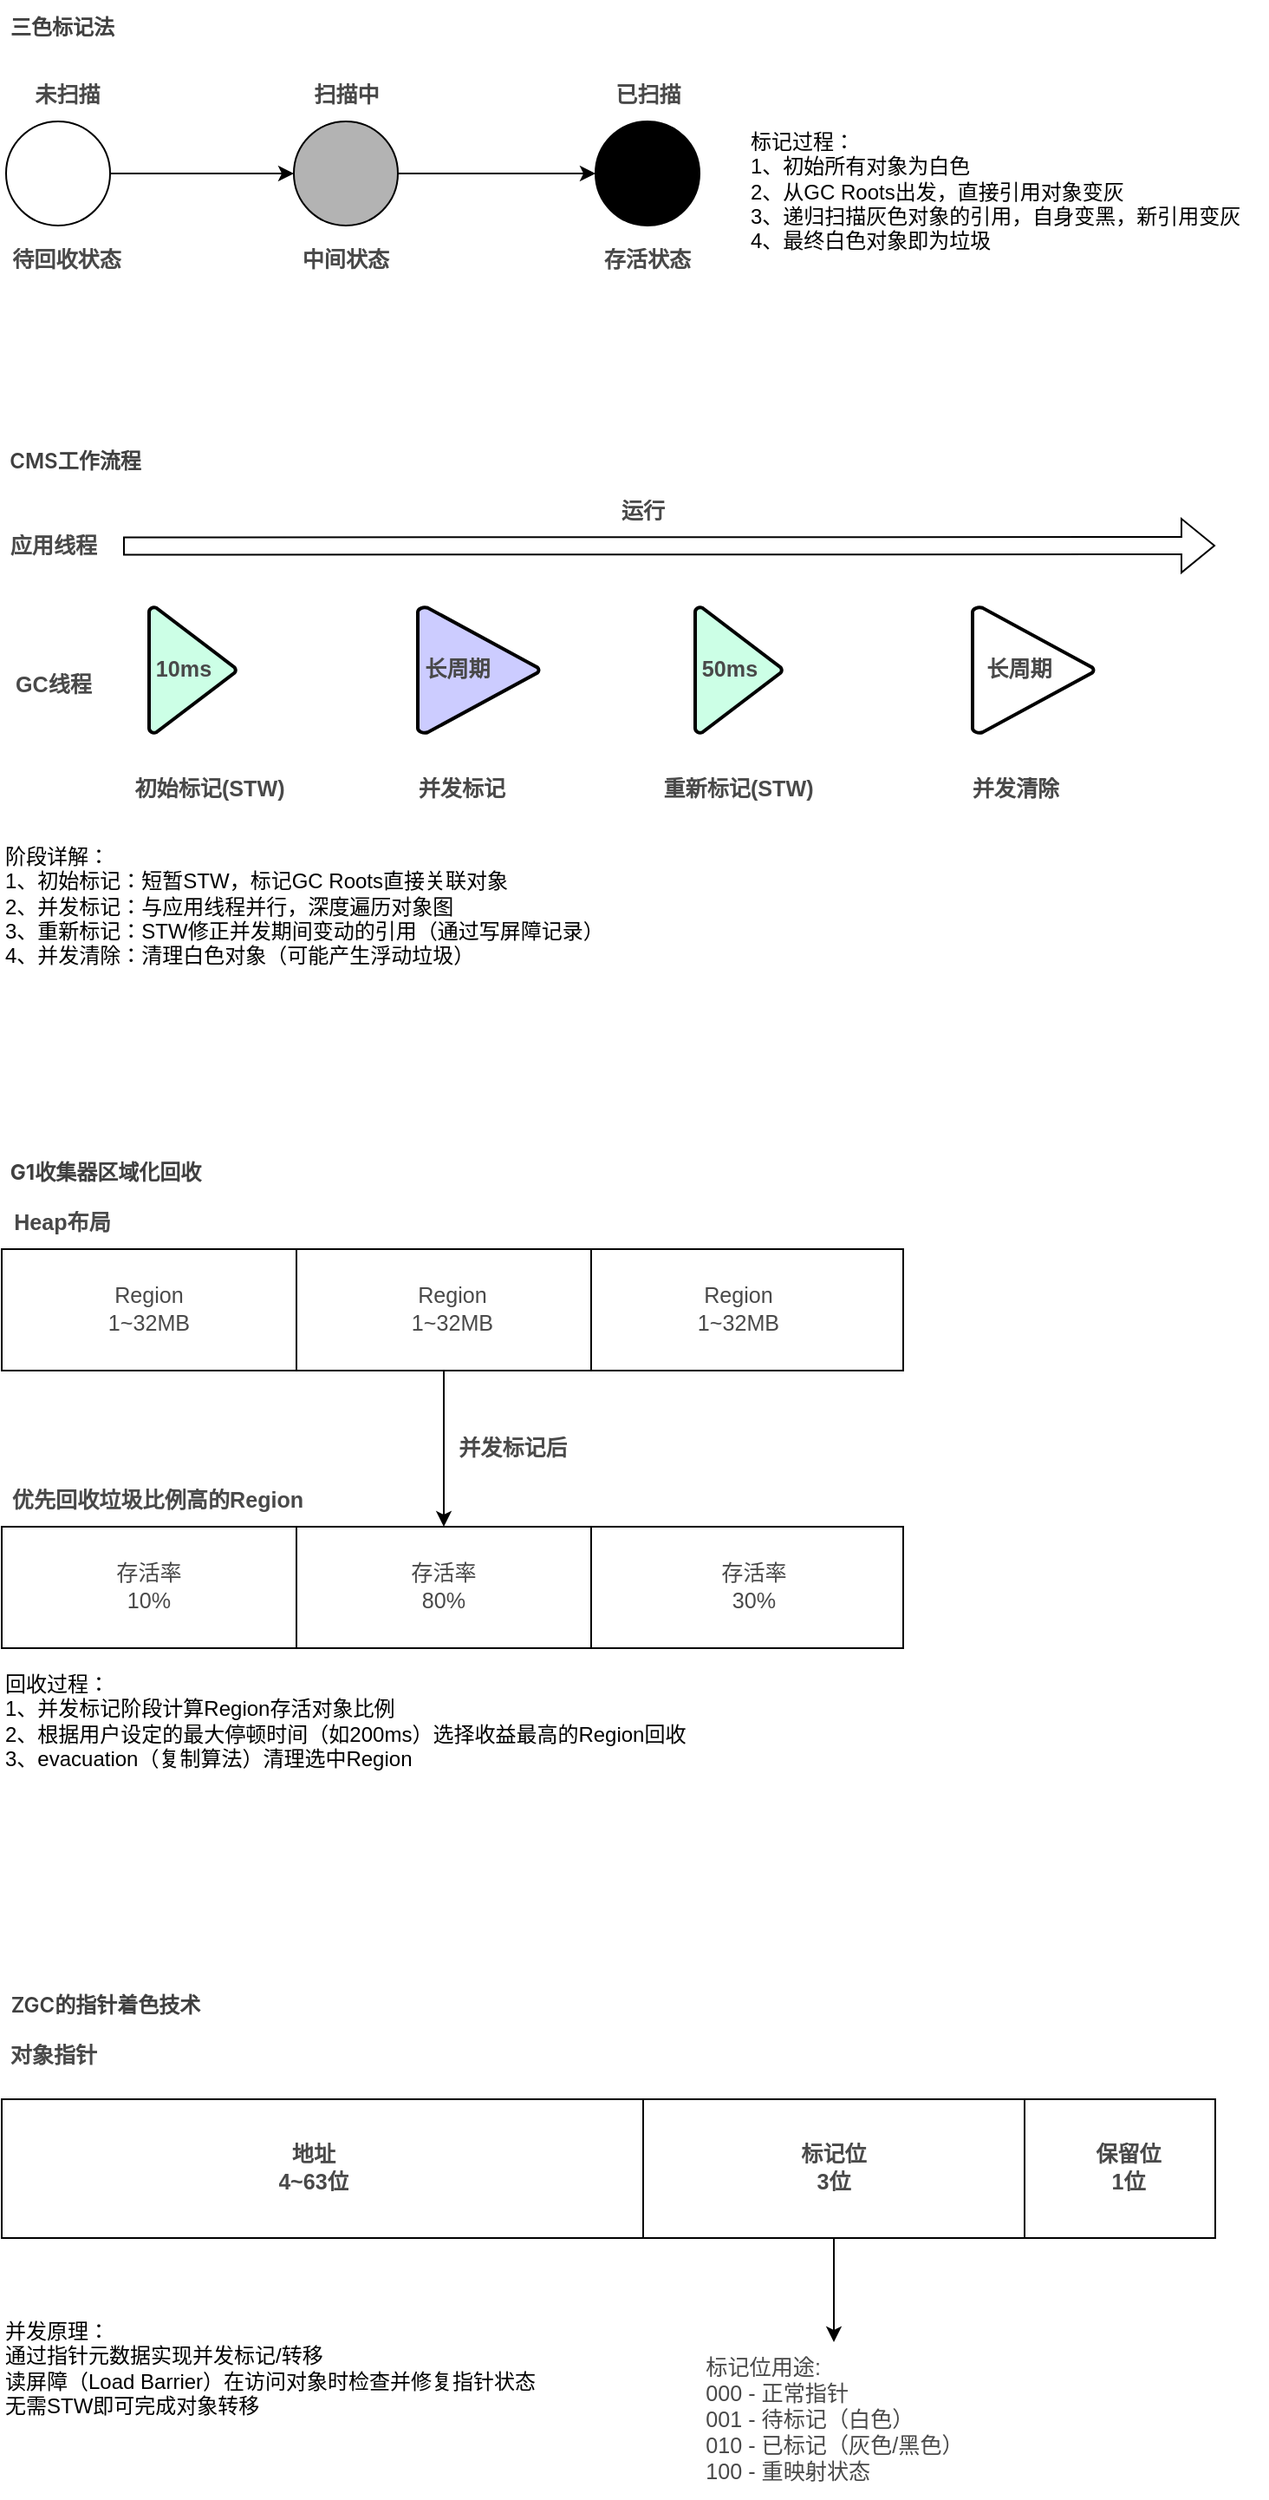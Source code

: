 <mxfile version="27.2.0">
  <diagram name="第 1 页" id="wETZUreIFbDFI0Zndfog">
    <mxGraphModel dx="1025" dy="447" grid="1" gridSize="10" guides="1" tooltips="1" connect="1" arrows="1" fold="1" page="1" pageScale="1" pageWidth="827" pageHeight="1169" math="0" shadow="0">
      <root>
        <mxCell id="0" />
        <mxCell id="1" parent="0" />
        <mxCell id="cER_kDqalxqQV9gd2EiY-1" value="&lt;h3 style=&quot;font-weight: var(--ds-font-weight-strong); font-size: calc(var(--ds-md-zoom)*16px); line-height: 1.5; margin: calc(var(--ds-md-zoom)*16px)0 calc(var(--ds-md-zoom)*12px)0; color: rgb(64, 64, 64); font-family: quote-cjk-patch, Inter, system-ui, -apple-system, BlinkMacSystemFont, &amp;quot;Segoe UI&amp;quot;, Roboto, &amp;quot;Noto Sans&amp;quot;, Ubuntu, Cantarell, &amp;quot;Helvetica Neue&amp;quot;, Oxygen, &amp;quot;Open Sans&amp;quot;, sans-serif; text-align: start; background-color: rgb(255, 255, 255);&quot;&gt;&lt;span style=&quot;font-weight: 600;&quot;&gt;三色标记法&lt;/span&gt;&lt;/h3&gt;" style="text;strokeColor=none;align=center;fillColor=none;html=1;verticalAlign=middle;whiteSpace=wrap;rounded=0;" parent="1" vertex="1">
          <mxGeometry x="60" y="50" width="70" height="30" as="geometry" />
        </mxCell>
        <mxCell id="cER_kDqalxqQV9gd2EiY-2" value="" style="group" parent="1" vertex="1" connectable="0">
          <mxGeometry x="60" y="90" width="410" height="125" as="geometry" />
        </mxCell>
        <mxCell id="cER_kDqalxqQV9gd2EiY-3" style="edgeStyle=orthogonalEdgeStyle;rounded=0;orthogonalLoop=1;jettySize=auto;html=1;exitX=1;exitY=0.5;exitDx=0;exitDy=0;entryX=0;entryY=0.5;entryDx=0;entryDy=0;" parent="cER_kDqalxqQV9gd2EiY-2" source="cER_kDqalxqQV9gd2EiY-4" target="cER_kDqalxqQV9gd2EiY-12" edge="1">
          <mxGeometry relative="1" as="geometry" />
        </mxCell>
        <mxCell id="cER_kDqalxqQV9gd2EiY-4" value="" style="ellipse;whiteSpace=wrap;html=1;aspect=fixed;" parent="cER_kDqalxqQV9gd2EiY-2" vertex="1">
          <mxGeometry x="2.5" y="30" width="60" height="60" as="geometry" />
        </mxCell>
        <mxCell id="cER_kDqalxqQV9gd2EiY-5" value="&lt;pre style=&quot;font-family: var(--ds-font-family-code); overflow: auto; padding: calc(var(--ds-md-zoom)*8px)calc(var(--ds-md-zoom)*12px); text-wrap: wrap; word-break: break-all; color: rgb(73, 73, 73); font-size: 12.573px; text-align: start; margin-top: 0px !important; margin-bottom: 0px !important;&quot;&gt;&lt;b&gt;未扫描&lt;/b&gt;&lt;/pre&gt;" style="text;strokeColor=none;align=center;fillColor=none;html=1;verticalAlign=middle;whiteSpace=wrap;rounded=0;" parent="cER_kDqalxqQV9gd2EiY-2" vertex="1">
          <mxGeometry x="7.5" width="60" height="30" as="geometry" />
        </mxCell>
        <mxCell id="cER_kDqalxqQV9gd2EiY-6" value="&lt;pre style=&quot;font-family: var(--ds-font-family-code); overflow: auto; padding: calc(var(--ds-md-zoom)*8px)calc(var(--ds-md-zoom)*12px); text-wrap: wrap; word-break: break-all; color: rgb(73, 73, 73); font-size: 12.573px; text-align: start; margin-top: 0px !important; margin-bottom: 0px !important;&quot;&gt;&lt;pre style=&quot;font-family: var(--ds-font-family-code); overflow: auto; padding: calc(var(--ds-md-zoom)*8px)calc(var(--ds-md-zoom)*12px); text-wrap: wrap; word-break: break-all; margin-top: 0px !important; margin-bottom: 0px !important;&quot;&gt;&lt;b&gt;扫描中&lt;/b&gt;&lt;/pre&gt;&lt;/pre&gt;" style="text;strokeColor=none;align=center;fillColor=none;html=1;verticalAlign=middle;whiteSpace=wrap;rounded=0;" parent="cER_kDqalxqQV9gd2EiY-2" vertex="1">
          <mxGeometry x="168.5" width="60" height="30" as="geometry" />
        </mxCell>
        <mxCell id="cER_kDqalxqQV9gd2EiY-7" value="&lt;pre style=&quot;font-family: var(--ds-font-family-code); overflow: auto; padding: calc(var(--ds-md-zoom)*8px)calc(var(--ds-md-zoom)*12px); text-wrap: wrap; word-break: break-all; color: rgb(73, 73, 73); font-size: 12.573px; text-align: start; margin-top: 0px !important; margin-bottom: 0px !important;&quot;&gt;&lt;pre style=&quot;font-family: var(--ds-font-family-code); overflow: auto; padding: calc(var(--ds-md-zoom)*8px)calc(var(--ds-md-zoom)*12px); text-wrap: wrap; word-break: break-all; margin-top: 0px !important; margin-bottom: 0px !important;&quot;&gt;&lt;b&gt;已扫描&lt;/b&gt;&lt;/pre&gt;&lt;/pre&gt;" style="text;strokeColor=none;align=center;fillColor=none;html=1;verticalAlign=middle;whiteSpace=wrap;rounded=0;" parent="cER_kDqalxqQV9gd2EiY-2" vertex="1">
          <mxGeometry x="342.5" width="60" height="30" as="geometry" />
        </mxCell>
        <mxCell id="cER_kDqalxqQV9gd2EiY-8" value="&lt;pre style=&quot;font-family: var(--ds-font-family-code); overflow: auto; padding: calc(var(--ds-md-zoom)*8px)calc(var(--ds-md-zoom)*12px); text-wrap: wrap; word-break: break-all; color: rgb(73, 73, 73); font-size: 12.573px; text-align: start; margin-top: 0px !important; margin-bottom: 0px !important;&quot;&gt;&lt;b&gt;待回收状态&lt;/b&gt;&lt;/pre&gt;" style="text;strokeColor=none;align=center;fillColor=none;html=1;verticalAlign=middle;whiteSpace=wrap;rounded=0;" parent="cER_kDqalxqQV9gd2EiY-2" vertex="1">
          <mxGeometry y="95" width="75" height="30" as="geometry" />
        </mxCell>
        <mxCell id="cER_kDqalxqQV9gd2EiY-9" value="&lt;pre style=&quot;font-family: var(--ds-font-family-code); overflow: auto; padding: calc(var(--ds-md-zoom)*8px)calc(var(--ds-md-zoom)*12px); text-wrap: wrap; word-break: break-all; color: rgb(73, 73, 73); font-size: 12.573px; text-align: start; margin-top: 0px !important; margin-bottom: 0px !important;&quot;&gt;&lt;pre style=&quot;font-family: var(--ds-font-family-code); overflow: auto; padding: calc(var(--ds-md-zoom)*8px)calc(var(--ds-md-zoom)*12px); text-wrap: wrap; word-break: break-all; margin-top: 0px !important; margin-bottom: 0px !important;&quot;&gt;&lt;b&gt;中间状态&lt;/b&gt;&lt;/pre&gt;&lt;/pre&gt;" style="text;strokeColor=none;align=center;fillColor=none;html=1;verticalAlign=middle;whiteSpace=wrap;rounded=0;" parent="cER_kDqalxqQV9gd2EiY-2" vertex="1">
          <mxGeometry x="161" y="95" width="75" height="30" as="geometry" />
        </mxCell>
        <mxCell id="cER_kDqalxqQV9gd2EiY-10" value="&lt;pre style=&quot;font-family: var(--ds-font-family-code); overflow: auto; padding: calc(var(--ds-md-zoom)*8px)calc(var(--ds-md-zoom)*12px); text-wrap: wrap; word-break: break-all; color: rgb(73, 73, 73); font-size: 12.573px; text-align: start; margin-top: 0px !important; margin-bottom: 0px !important;&quot;&gt;&lt;pre style=&quot;font-family: var(--ds-font-family-code); overflow: auto; padding: calc(var(--ds-md-zoom)*8px)calc(var(--ds-md-zoom)*12px); text-wrap: wrap; word-break: break-all; margin-top: 0px !important; margin-bottom: 0px !important;&quot;&gt;&lt;b&gt;存活状态&lt;/b&gt;&lt;/pre&gt;&lt;/pre&gt;" style="text;strokeColor=none;align=center;fillColor=none;html=1;verticalAlign=middle;whiteSpace=wrap;rounded=0;" parent="cER_kDqalxqQV9gd2EiY-2" vertex="1">
          <mxGeometry x="335" y="95" width="75" height="30" as="geometry" />
        </mxCell>
        <mxCell id="cER_kDqalxqQV9gd2EiY-11" style="edgeStyle=orthogonalEdgeStyle;rounded=0;orthogonalLoop=1;jettySize=auto;html=1;exitX=1;exitY=0.5;exitDx=0;exitDy=0;entryX=0;entryY=0.5;entryDx=0;entryDy=0;" parent="cER_kDqalxqQV9gd2EiY-2" source="cER_kDqalxqQV9gd2EiY-12" target="cER_kDqalxqQV9gd2EiY-13" edge="1">
          <mxGeometry relative="1" as="geometry" />
        </mxCell>
        <mxCell id="cER_kDqalxqQV9gd2EiY-12" value="" style="ellipse;whiteSpace=wrap;html=1;aspect=fixed;fillColor=#B3B3B3;" parent="cER_kDqalxqQV9gd2EiY-2" vertex="1">
          <mxGeometry x="168.5" y="30" width="60" height="60" as="geometry" />
        </mxCell>
        <mxCell id="cER_kDqalxqQV9gd2EiY-13" value="" style="ellipse;whiteSpace=wrap;html=1;aspect=fixed;fillColor=#000000;" parent="cER_kDqalxqQV9gd2EiY-2" vertex="1">
          <mxGeometry x="342.5" y="30" width="60" height="60" as="geometry" />
        </mxCell>
        <mxCell id="cER_kDqalxqQV9gd2EiY-14" value="&lt;h3 style=&quot;font-weight: var(--ds-font-weight-strong); font-size: calc(var(--ds-md-zoom)*16px); line-height: 1.5; margin: calc(var(--ds-md-zoom)*16px)0 calc(var(--ds-md-zoom)*12px)0; color: rgb(64, 64, 64); font-family: quote-cjk-patch, Inter, system-ui, -apple-system, BlinkMacSystemFont, &amp;quot;Segoe UI&amp;quot;, Roboto, &amp;quot;Noto Sans&amp;quot;, Ubuntu, Cantarell, &amp;quot;Helvetica Neue&amp;quot;, Oxygen, &amp;quot;Open Sans&amp;quot;, sans-serif; text-align: start; background-color: rgb(255, 255, 255);&quot;&gt;&lt;span style=&quot;font-weight: 600;&quot;&gt;CMS工作流程&lt;/span&gt;&lt;/h3&gt;" style="text;strokeColor=none;align=center;fillColor=none;html=1;verticalAlign=middle;whiteSpace=wrap;rounded=0;" parent="1" vertex="1">
          <mxGeometry x="60" y="300" width="85" height="30" as="geometry" />
        </mxCell>
        <mxCell id="cER_kDqalxqQV9gd2EiY-15" value="&lt;div&gt;&lt;br&gt;&lt;/div&gt;&lt;div&gt;阶段详解：&lt;/div&gt;&lt;div&gt;1、初始标记：短暂STW，标记GC Roots直接关联对象&lt;/div&gt;&lt;div&gt;2、并发标记：与应用线程并行，深度遍历对象图&lt;/div&gt;&lt;div&gt;3、重新标记：STW修正并发期间变动的引用（通过写屏障记录）&lt;/div&gt;&lt;div&gt;4、并发清除：清理白色对象（可能产生浮动垃圾）&lt;/div&gt;" style="text;strokeColor=none;align=left;fillColor=none;html=1;verticalAlign=middle;whiteSpace=wrap;rounded=0;" parent="1" vertex="1">
          <mxGeometry x="60" y="530" width="360" height="70" as="geometry" />
        </mxCell>
        <mxCell id="cER_kDqalxqQV9gd2EiY-16" value="&lt;div&gt;&lt;br&gt;&lt;/div&gt;&lt;div&gt;标记过程：&lt;/div&gt;&lt;div&gt;1、初始所有对象为白色&lt;/div&gt;&lt;div&gt;2、从GC Roots出发，直接引用对象变灰&lt;/div&gt;&lt;div&gt;3、递归扫描灰色对象的引用，自身变黑，新引用变灰&lt;/div&gt;&lt;div&gt;4、最终白色对象即为垃圾&lt;/div&gt;" style="text;strokeColor=none;align=left;fillColor=none;html=1;verticalAlign=middle;whiteSpace=wrap;rounded=0;" parent="1" vertex="1">
          <mxGeometry x="490" y="112.5" width="300" height="80" as="geometry" />
        </mxCell>
        <mxCell id="cER_kDqalxqQV9gd2EiY-17" value="" style="group" parent="1" vertex="1" connectable="0">
          <mxGeometry x="60" y="710" width="520" height="290" as="geometry" />
        </mxCell>
        <mxCell id="cER_kDqalxqQV9gd2EiY-18" value="&lt;h3 style=&quot;font-size: calc(var(--ds-md-zoom)*16px); line-height: 1.5; margin: calc(var(--ds-md-zoom)*16px)0 calc(var(--ds-md-zoom)*12px)0; color: rgb(64, 64, 64); font-family: quote-cjk-patch, Inter, system-ui, -apple-system, BlinkMacSystemFont, &amp;quot;Segoe UI&amp;quot;, Roboto, &amp;quot;Noto Sans&amp;quot;, Ubuntu, Cantarell, &amp;quot;Helvetica Neue&amp;quot;, Oxygen, &amp;quot;Open Sans&amp;quot;, sans-serif; text-align: start; background-color: rgb(255, 255, 255);&quot;&gt;G1收集器区域化回收&lt;/h3&gt;" style="text;strokeColor=none;align=center;fillColor=none;html=1;verticalAlign=middle;whiteSpace=wrap;rounded=0;" parent="cER_kDqalxqQV9gd2EiY-17" vertex="1">
          <mxGeometry width="120" height="30" as="geometry" />
        </mxCell>
        <mxCell id="cER_kDqalxqQV9gd2EiY-19" value="&lt;pre style=&quot;font-family: var(--ds-font-family-code); overflow: auto; padding: calc(var(--ds-md-zoom)*8px)calc(var(--ds-md-zoom)*12px); text-wrap: wrap; word-break: break-all; color: rgb(73, 73, 73); font-size: 12.573px; text-align: start; margin-top: 0px !important; margin-bottom: 0px !important;&quot;&gt;&lt;b&gt;Heap布局&lt;/b&gt;&lt;/pre&gt;" style="text;strokeColor=none;align=center;fillColor=none;html=1;verticalAlign=middle;whiteSpace=wrap;rounded=0;" parent="cER_kDqalxqQV9gd2EiY-17" vertex="1">
          <mxGeometry y="30" width="70" height="30" as="geometry" />
        </mxCell>
        <mxCell id="cER_kDqalxqQV9gd2EiY-20" value="" style="group" parent="cER_kDqalxqQV9gd2EiY-17" vertex="1" connectable="0">
          <mxGeometry y="60" width="520" height="70" as="geometry" />
        </mxCell>
        <mxCell id="cER_kDqalxqQV9gd2EiY-21" value="" style="rounded=0;whiteSpace=wrap;html=1;" parent="cER_kDqalxqQV9gd2EiY-20" vertex="1">
          <mxGeometry width="520" height="70" as="geometry" />
        </mxCell>
        <mxCell id="cER_kDqalxqQV9gd2EiY-22" value="" style="rounded=0;whiteSpace=wrap;html=1;" parent="cER_kDqalxqQV9gd2EiY-20" vertex="1">
          <mxGeometry width="170" height="70" as="geometry" />
        </mxCell>
        <mxCell id="cER_kDqalxqQV9gd2EiY-23" value="" style="rounded=0;whiteSpace=wrap;html=1;" parent="cER_kDqalxqQV9gd2EiY-20" vertex="1">
          <mxGeometry x="170" width="170" height="70" as="geometry" />
        </mxCell>
        <mxCell id="cER_kDqalxqQV9gd2EiY-24" value="&lt;pre style=&quot;font-family: var(--ds-font-family-code); overflow: auto; padding: calc(var(--ds-md-zoom)*8px)calc(var(--ds-md-zoom)*12px); text-wrap: wrap; word-break: break-all; color: rgb(73, 73, 73); font-size: 12.573px; margin-top: 0px !important; margin-bottom: 0px !important;&quot;&gt;Region&lt;/pre&gt;&lt;pre style=&quot;font-family: var(--ds-font-family-code); overflow: auto; padding: calc(var(--ds-md-zoom)*8px)calc(var(--ds-md-zoom)*12px); text-wrap: wrap; word-break: break-all; color: rgb(73, 73, 73); font-size: 12.573px; margin-top: 0px !important; margin-bottom: 0px !important;&quot;&gt;&lt;pre style=&quot;font-family: var(--ds-font-family-code); overflow: auto; padding: calc(var(--ds-md-zoom)*8px)calc(var(--ds-md-zoom)*12px); text-wrap: wrap; word-break: break-all; margin-top: 0px !important; margin-bottom: 0px !important;&quot;&gt;1~32MB&lt;/pre&gt;&lt;/pre&gt;" style="text;strokeColor=none;align=center;fillColor=none;html=1;verticalAlign=middle;whiteSpace=wrap;rounded=0;" parent="cER_kDqalxqQV9gd2EiY-20" vertex="1">
          <mxGeometry x="45" y="20" width="80" height="30" as="geometry" />
        </mxCell>
        <mxCell id="cER_kDqalxqQV9gd2EiY-25" value="&lt;pre style=&quot;font-family: var(--ds-font-family-code); overflow: auto; padding: calc(var(--ds-md-zoom)*8px)calc(var(--ds-md-zoom)*12px); text-wrap: wrap; word-break: break-all; color: rgb(73, 73, 73); font-size: 12.573px; margin-top: 0px !important; margin-bottom: 0px !important;&quot;&gt;Region&lt;/pre&gt;&lt;pre style=&quot;font-family: var(--ds-font-family-code); overflow: auto; padding: calc(var(--ds-md-zoom)*8px)calc(var(--ds-md-zoom)*12px); text-wrap: wrap; word-break: break-all; color: rgb(73, 73, 73); font-size: 12.573px; margin-top: 0px !important; margin-bottom: 0px !important;&quot;&gt;&lt;pre style=&quot;font-family: var(--ds-font-family-code); overflow: auto; padding: calc(var(--ds-md-zoom)*8px)calc(var(--ds-md-zoom)*12px); text-wrap: wrap; word-break: break-all; margin-top: 0px !important; margin-bottom: 0px !important;&quot;&gt;1~32MB&lt;/pre&gt;&lt;/pre&gt;" style="text;strokeColor=none;align=center;fillColor=none;html=1;verticalAlign=middle;whiteSpace=wrap;rounded=0;" parent="cER_kDqalxqQV9gd2EiY-20" vertex="1">
          <mxGeometry x="220" y="20" width="80" height="30" as="geometry" />
        </mxCell>
        <mxCell id="cER_kDqalxqQV9gd2EiY-26" value="&lt;pre style=&quot;font-family: var(--ds-font-family-code); overflow: auto; padding: calc(var(--ds-md-zoom)*8px)calc(var(--ds-md-zoom)*12px); text-wrap: wrap; word-break: break-all; color: rgb(73, 73, 73); font-size: 12.573px; margin-top: 0px !important; margin-bottom: 0px !important;&quot;&gt;Region&lt;/pre&gt;&lt;pre style=&quot;font-family: var(--ds-font-family-code); overflow: auto; padding: calc(var(--ds-md-zoom)*8px)calc(var(--ds-md-zoom)*12px); text-wrap: wrap; word-break: break-all; color: rgb(73, 73, 73); font-size: 12.573px; margin-top: 0px !important; margin-bottom: 0px !important;&quot;&gt;&lt;pre style=&quot;font-family: var(--ds-font-family-code); overflow: auto; padding: calc(var(--ds-md-zoom)*8px)calc(var(--ds-md-zoom)*12px); text-wrap: wrap; word-break: break-all; margin-top: 0px !important; margin-bottom: 0px !important;&quot;&gt;1~32MB&lt;/pre&gt;&lt;/pre&gt;" style="text;strokeColor=none;align=center;fillColor=none;html=1;verticalAlign=middle;whiteSpace=wrap;rounded=0;" parent="cER_kDqalxqQV9gd2EiY-20" vertex="1">
          <mxGeometry x="385" y="20" width="80" height="30" as="geometry" />
        </mxCell>
        <mxCell id="cER_kDqalxqQV9gd2EiY-27" style="edgeStyle=orthogonalEdgeStyle;rounded=0;orthogonalLoop=1;jettySize=auto;html=1;exitX=0.5;exitY=1;exitDx=0;exitDy=0;entryX=0.5;entryY=0;entryDx=0;entryDy=0;" parent="cER_kDqalxqQV9gd2EiY-17" source="cER_kDqalxqQV9gd2EiY-23" target="cER_kDqalxqQV9gd2EiY-31" edge="1">
          <mxGeometry relative="1" as="geometry" />
        </mxCell>
        <mxCell id="cER_kDqalxqQV9gd2EiY-28" value="&lt;pre style=&quot;font-family: var(--ds-font-family-code); overflow: auto; padding: calc(var(--ds-md-zoom)*8px)calc(var(--ds-md-zoom)*12px); text-wrap: wrap; word-break: break-all; color: rgb(73, 73, 73); font-size: 12.573px; text-align: start; margin-top: 0px !important; margin-bottom: 0px !important;&quot;&gt;&lt;b&gt;并发标记后&lt;/b&gt;&lt;/pre&gt;" style="text;strokeColor=none;align=center;fillColor=none;html=1;verticalAlign=middle;whiteSpace=wrap;rounded=0;" parent="cER_kDqalxqQV9gd2EiY-17" vertex="1">
          <mxGeometry x="260" y="160" width="70" height="30" as="geometry" />
        </mxCell>
        <mxCell id="cER_kDqalxqQV9gd2EiY-29" value="" style="rounded=0;whiteSpace=wrap;html=1;" parent="cER_kDqalxqQV9gd2EiY-17" vertex="1">
          <mxGeometry y="220" width="520" height="70" as="geometry" />
        </mxCell>
        <mxCell id="cER_kDqalxqQV9gd2EiY-30" value="" style="rounded=0;whiteSpace=wrap;html=1;" parent="cER_kDqalxqQV9gd2EiY-17" vertex="1">
          <mxGeometry y="220" width="170" height="70" as="geometry" />
        </mxCell>
        <mxCell id="cER_kDqalxqQV9gd2EiY-31" value="" style="rounded=0;whiteSpace=wrap;html=1;" parent="cER_kDqalxqQV9gd2EiY-17" vertex="1">
          <mxGeometry x="170" y="220" width="170" height="70" as="geometry" />
        </mxCell>
        <mxCell id="cER_kDqalxqQV9gd2EiY-32" value="&lt;pre style=&quot;font-family: var(--ds-font-family-code); overflow: auto; padding: calc(var(--ds-md-zoom)*8px)calc(var(--ds-md-zoom)*12px); text-wrap: wrap; word-break: break-all; color: rgb(73, 73, 73); font-size: 12.573px; margin-top: 0px !important; margin-bottom: 0px !important;&quot;&gt;&lt;pre style=&quot;font-family: var(--ds-font-family-code); overflow: auto; padding: calc(var(--ds-md-zoom)*8px)calc(var(--ds-md-zoom)*12px); text-wrap: wrap; word-break: break-all; margin-top: 0px !important; margin-bottom: 0px !important;&quot;&gt;存活率&lt;/pre&gt;&lt;pre style=&quot;font-family: var(--ds-font-family-code); overflow: auto; padding: calc(var(--ds-md-zoom)*8px)calc(var(--ds-md-zoom)*12px); text-wrap: wrap; word-break: break-all; margin-top: 0px !important; margin-bottom: 0px !important;&quot;&gt;&lt;pre style=&quot;font-family: var(--ds-font-family-code); overflow: auto; padding: calc(var(--ds-md-zoom)*8px)calc(var(--ds-md-zoom)*12px); text-wrap: wrap; word-break: break-all; margin-top: 0px !important; margin-bottom: 0px !important;&quot;&gt;10%&lt;/pre&gt;&lt;/pre&gt;&lt;/pre&gt;" style="text;strokeColor=none;align=center;fillColor=none;html=1;verticalAlign=middle;whiteSpace=wrap;rounded=0;" parent="cER_kDqalxqQV9gd2EiY-17" vertex="1">
          <mxGeometry x="45" y="240" width="80" height="30" as="geometry" />
        </mxCell>
        <mxCell id="cER_kDqalxqQV9gd2EiY-33" value="&lt;pre style=&quot;font-family: var(--ds-font-family-code); overflow: auto; padding: calc(var(--ds-md-zoom)*8px)calc(var(--ds-md-zoom)*12px); text-wrap: wrap; word-break: break-all; color: rgb(73, 73, 73); font-size: 12.573px; margin-top: 0px !important; margin-bottom: 0px !important;&quot;&gt;&lt;pre style=&quot;font-family: var(--ds-font-family-code); overflow: auto; padding: calc(var(--ds-md-zoom)*8px)calc(var(--ds-md-zoom)*12px); text-wrap: wrap; word-break: break-all; margin-top: 0px !important; margin-bottom: 0px !important;&quot;&gt;存活率&lt;/pre&gt;&lt;pre style=&quot;font-family: var(--ds-font-family-code); overflow: auto; padding: calc(var(--ds-md-zoom)*8px)calc(var(--ds-md-zoom)*12px); text-wrap: wrap; word-break: break-all; margin-top: 0px !important; margin-bottom: 0px !important;&quot;&gt;&lt;pre style=&quot;font-family: var(--ds-font-family-code); overflow: auto; padding: calc(var(--ds-md-zoom)*8px)calc(var(--ds-md-zoom)*12px); text-wrap: wrap; word-break: break-all; margin-top: 0px !important; margin-bottom: 0px !important;&quot;&gt;80%&lt;/pre&gt;&lt;/pre&gt;&lt;/pre&gt;" style="text;strokeColor=none;align=center;fillColor=none;html=1;verticalAlign=middle;whiteSpace=wrap;rounded=0;" parent="cER_kDqalxqQV9gd2EiY-17" vertex="1">
          <mxGeometry x="215" y="240" width="80" height="30" as="geometry" />
        </mxCell>
        <mxCell id="cER_kDqalxqQV9gd2EiY-34" value="&lt;pre style=&quot;font-family: var(--ds-font-family-code); overflow: auto; padding: calc(var(--ds-md-zoom)*8px)calc(var(--ds-md-zoom)*12px); text-wrap: wrap; word-break: break-all; color: rgb(73, 73, 73); font-size: 12.573px; margin-top: 0px !important; margin-bottom: 0px !important;&quot;&gt;&lt;pre style=&quot;font-family: var(--ds-font-family-code); overflow: auto; padding: calc(var(--ds-md-zoom)*8px)calc(var(--ds-md-zoom)*12px); text-wrap: wrap; word-break: break-all; margin-top: 0px !important; margin-bottom: 0px !important;&quot;&gt;存活率&lt;/pre&gt;&lt;pre style=&quot;font-family: var(--ds-font-family-code); overflow: auto; padding: calc(var(--ds-md-zoom)*8px)calc(var(--ds-md-zoom)*12px); text-wrap: wrap; word-break: break-all; margin-top: 0px !important; margin-bottom: 0px !important;&quot;&gt;&lt;pre style=&quot;font-family: var(--ds-font-family-code); overflow: auto; padding: calc(var(--ds-md-zoom)*8px)calc(var(--ds-md-zoom)*12px); text-wrap: wrap; word-break: break-all; margin-top: 0px !important; margin-bottom: 0px !important;&quot;&gt;30%&lt;/pre&gt;&lt;/pre&gt;&lt;/pre&gt;" style="text;strokeColor=none;align=center;fillColor=none;html=1;verticalAlign=middle;whiteSpace=wrap;rounded=0;" parent="cER_kDqalxqQV9gd2EiY-17" vertex="1">
          <mxGeometry x="393.75" y="240" width="80" height="30" as="geometry" />
        </mxCell>
        <mxCell id="cER_kDqalxqQV9gd2EiY-35" value="&lt;pre style=&quot;font-family: var(--ds-font-family-code); overflow: auto; padding: calc(var(--ds-md-zoom)*8px)calc(var(--ds-md-zoom)*12px); text-wrap: wrap; word-break: break-all; color: rgb(73, 73, 73); font-size: 12.573px; text-align: start; margin-top: 0px !important; margin-bottom: 0px !important;&quot;&gt;&lt;b&gt;优先回收垃圾比例高的Region&lt;/b&gt;&lt;/pre&gt;" style="text;strokeColor=none;align=center;fillColor=none;html=1;verticalAlign=middle;whiteSpace=wrap;rounded=0;" parent="cER_kDqalxqQV9gd2EiY-17" vertex="1">
          <mxGeometry y="190" width="180" height="30" as="geometry" />
        </mxCell>
        <mxCell id="cER_kDqalxqQV9gd2EiY-36" value="&lt;div&gt;&lt;br&gt;&lt;/div&gt;&lt;div&gt;回收过程：&lt;/div&gt;&lt;div&gt;1、并发标记阶段计算Region存活对象比例&lt;/div&gt;&lt;div&gt;2、根据用户设定的最大停顿时间（如200ms）选择收益最高的Region回收&lt;/div&gt;&lt;div&gt;3、evacuation（复制算法）清理选中Region&lt;/div&gt;" style="text;strokeColor=none;align=left;fillColor=none;html=1;verticalAlign=middle;whiteSpace=wrap;rounded=0;" parent="1" vertex="1">
          <mxGeometry x="60" y="1010" width="410" height="50" as="geometry" />
        </mxCell>
        <mxCell id="cER_kDqalxqQV9gd2EiY-37" value="" style="group" parent="1" vertex="1" connectable="0">
          <mxGeometry x="60" y="330" width="700" height="187" as="geometry" />
        </mxCell>
        <mxCell id="cER_kDqalxqQV9gd2EiY-38" value="&lt;pre style=&quot;font-family: var(--ds-font-family-code); overflow: auto; padding: calc(var(--ds-md-zoom)*8px)calc(var(--ds-md-zoom)*12px); text-wrap: wrap; word-break: break-all; color: rgb(73, 73, 73); font-size: 12.573px; text-align: start; margin-top: 0px !important; margin-bottom: 0px !important;&quot;&gt;&lt;b&gt;应用线程&lt;/b&gt;&lt;/pre&gt;" style="text;strokeColor=none;align=center;fillColor=none;html=1;verticalAlign=middle;whiteSpace=wrap;rounded=0;" parent="cER_kDqalxqQV9gd2EiY-37" vertex="1">
          <mxGeometry y="20" width="60" height="30" as="geometry" />
        </mxCell>
        <mxCell id="cER_kDqalxqQV9gd2EiY-39" value="&lt;pre style=&quot;font-family: var(--ds-font-family-code); overflow: auto; padding: calc(var(--ds-md-zoom)*8px)calc(var(--ds-md-zoom)*12px); text-wrap: wrap; word-break: break-all; color: rgb(73, 73, 73); font-size: 12.573px; text-align: start; margin-top: 0px !important; margin-bottom: 0px !important;&quot;&gt;&lt;pre style=&quot;font-family: var(--ds-font-family-code); overflow: auto; padding: calc(var(--ds-md-zoom)*8px)calc(var(--ds-md-zoom)*12px); text-wrap: wrap; word-break: break-all; margin-top: 0px !important; margin-bottom: 0px !important;&quot;&gt;&lt;b&gt;GC线程&lt;/b&gt;&lt;/pre&gt;&lt;/pre&gt;" style="text;strokeColor=none;align=center;fillColor=none;html=1;verticalAlign=middle;whiteSpace=wrap;rounded=0;" parent="cER_kDqalxqQV9gd2EiY-37" vertex="1">
          <mxGeometry y="100" width="60" height="30" as="geometry" />
        </mxCell>
        <mxCell id="cER_kDqalxqQV9gd2EiY-40" value="" style="shape=flexArrow;endArrow=classic;html=1;rounded=0;" parent="cER_kDqalxqQV9gd2EiY-37" edge="1">
          <mxGeometry width="50" height="50" relative="1" as="geometry">
            <mxPoint x="70" y="34.75" as="sourcePoint" />
            <mxPoint x="700" y="34.5" as="targetPoint" />
          </mxGeometry>
        </mxCell>
        <mxCell id="cER_kDqalxqQV9gd2EiY-41" value="&lt;pre style=&quot;font-family: var(--ds-font-family-code); overflow: auto; padding: calc(var(--ds-md-zoom)*8px)calc(var(--ds-md-zoom)*12px); text-wrap: wrap; word-break: break-all; color: rgb(73, 73, 73); font-size: 12.573px; text-align: start; margin-top: 0px !important; margin-bottom: 0px !important;&quot;&gt;&lt;b&gt;运行&lt;/b&gt;&lt;/pre&gt;" style="text;strokeColor=none;align=center;fillColor=none;html=1;verticalAlign=middle;whiteSpace=wrap;rounded=0;" parent="cER_kDqalxqQV9gd2EiY-37" vertex="1">
          <mxGeometry x="340" width="60" height="30" as="geometry" />
        </mxCell>
        <mxCell id="cER_kDqalxqQV9gd2EiY-42" value="" style="strokeWidth=2;html=1;shape=mxgraph.flowchart.merge_or_storage;whiteSpace=wrap;direction=north;fillColor=#CCFFE6;" parent="cER_kDqalxqQV9gd2EiY-37" vertex="1">
          <mxGeometry x="85" y="70" width="50" height="72.5" as="geometry" />
        </mxCell>
        <mxCell id="cER_kDqalxqQV9gd2EiY-43" value="&lt;pre style=&quot;font-family: var(--ds-font-family-code); overflow: auto; padding: calc(var(--ds-md-zoom)*8px)calc(var(--ds-md-zoom)*12px); text-wrap: wrap; word-break: break-all; color: rgb(73, 73, 73); font-size: 12.573px; text-align: start; margin-top: 0px !important; margin-bottom: 0px !important;&quot;&gt;&lt;b&gt;初始标记(STW)&lt;/b&gt;&lt;/pre&gt;" style="text;strokeColor=none;align=center;fillColor=none;html=1;verticalAlign=middle;whiteSpace=wrap;rounded=0;" parent="cER_kDqalxqQV9gd2EiY-37" vertex="1">
          <mxGeometry x="70" y="162" width="100" height="25" as="geometry" />
        </mxCell>
        <mxCell id="cER_kDqalxqQV9gd2EiY-44" value="" style="strokeWidth=2;html=1;shape=mxgraph.flowchart.merge_or_storage;whiteSpace=wrap;direction=north;fillColor=#CCCCFF;" parent="cER_kDqalxqQV9gd2EiY-37" vertex="1">
          <mxGeometry x="240" y="70" width="70" height="72.5" as="geometry" />
        </mxCell>
        <mxCell id="cER_kDqalxqQV9gd2EiY-45" value="&lt;pre style=&quot;font-family: var(--ds-font-family-code); overflow: auto; padding: calc(var(--ds-md-zoom)*8px)calc(var(--ds-md-zoom)*12px); text-wrap: wrap; word-break: break-all; color: rgb(73, 73, 73); font-size: 12.573px; text-align: start; margin-top: 0px !important; margin-bottom: 0px !important;&quot;&gt;&lt;span style=&quot;font-family: var(--ds-font-family-code); white-space-collapse: collapse; background-color: transparent;&quot;&gt;&lt;b&gt;并发标记&lt;/b&gt;&lt;/span&gt;&lt;br&gt;&lt;/pre&gt;" style="text;strokeColor=none;align=center;fillColor=none;html=1;verticalAlign=middle;whiteSpace=wrap;rounded=0;" parent="cER_kDqalxqQV9gd2EiY-37" vertex="1">
          <mxGeometry x="232.5" y="162" width="65" height="25" as="geometry" />
        </mxCell>
        <mxCell id="cER_kDqalxqQV9gd2EiY-46" value="" style="strokeWidth=2;html=1;shape=mxgraph.flowchart.merge_or_storage;whiteSpace=wrap;direction=north;fillColor=#CCFFE6;" parent="cER_kDqalxqQV9gd2EiY-37" vertex="1">
          <mxGeometry x="400" y="70" width="50" height="72.5" as="geometry" />
        </mxCell>
        <mxCell id="cER_kDqalxqQV9gd2EiY-47" value="&lt;pre style=&quot;font-family: var(--ds-font-family-code); overflow: auto; padding: calc(var(--ds-md-zoom)*8px)calc(var(--ds-md-zoom)*12px); text-wrap: wrap; word-break: break-all; color: rgb(73, 73, 73); font-size: 12.573px; text-align: start; margin-top: 0px !important; margin-bottom: 0px !important;&quot;&gt;&lt;pre style=&quot;font-family: var(--ds-font-family-code); overflow: auto; padding: calc(var(--ds-md-zoom)*8px)calc(var(--ds-md-zoom)*12px); text-wrap: wrap; word-break: break-all; margin-top: 0px !important; margin-bottom: 0px !important;&quot;&gt;&lt;b&gt;重新标记(STW)&lt;/b&gt;&lt;/pre&gt;&lt;/pre&gt;" style="text;strokeColor=none;align=center;fillColor=none;html=1;verticalAlign=middle;whiteSpace=wrap;rounded=0;" parent="cER_kDqalxqQV9gd2EiY-37" vertex="1">
          <mxGeometry x="376.25" y="162" width="97.5" height="25" as="geometry" />
        </mxCell>
        <mxCell id="cER_kDqalxqQV9gd2EiY-48" value="" style="strokeWidth=2;html=1;shape=mxgraph.flowchart.merge_or_storage;whiteSpace=wrap;direction=north;" parent="cER_kDqalxqQV9gd2EiY-37" vertex="1">
          <mxGeometry x="560" y="70" width="70" height="72.5" as="geometry" />
        </mxCell>
        <mxCell id="cER_kDqalxqQV9gd2EiY-49" value="&lt;pre style=&quot;font-family: var(--ds-font-family-code); overflow: auto; padding: calc(var(--ds-md-zoom)*8px)calc(var(--ds-md-zoom)*12px); text-wrap: wrap; word-break: break-all; color: rgb(73, 73, 73); font-size: 12.573px; text-align: start; margin-top: 0px !important; margin-bottom: 0px !important;&quot;&gt;&lt;pre style=&quot;font-family: var(--ds-font-family-code); overflow: auto; padding: calc(var(--ds-md-zoom)*8px)calc(var(--ds-md-zoom)*12px); text-wrap: wrap; word-break: break-all; margin-top: 0px !important; margin-bottom: 0px !important;&quot;&gt;&lt;b&gt;并发清除&lt;/b&gt;&lt;/pre&gt;&lt;/pre&gt;" style="text;strokeColor=none;align=center;fillColor=none;html=1;verticalAlign=middle;whiteSpace=wrap;rounded=0;" parent="cER_kDqalxqQV9gd2EiY-37" vertex="1">
          <mxGeometry x="553.12" y="162" width="63.75" height="25" as="geometry" />
        </mxCell>
        <mxCell id="cER_kDqalxqQV9gd2EiY-50" value="&lt;pre style=&quot;font-family: var(--ds-font-family-code); overflow: auto; padding: calc(var(--ds-md-zoom)*8px)calc(var(--ds-md-zoom)*12px); text-wrap: wrap; word-break: break-all; color: rgb(73, 73, 73); font-size: 12.573px; text-align: start; margin-top: 0px !important; margin-bottom: 0px !important;&quot;&gt;&lt;b&gt;10ms&lt;/b&gt;&lt;/pre&gt;" style="text;strokeColor=none;align=center;fillColor=none;html=1;verticalAlign=middle;whiteSpace=wrap;rounded=0;" parent="cER_kDqalxqQV9gd2EiY-37" vertex="1">
          <mxGeometry x="75" y="91.25" width="60" height="30" as="geometry" />
        </mxCell>
        <mxCell id="cER_kDqalxqQV9gd2EiY-51" value="&lt;pre style=&quot;font-family: var(--ds-font-family-code); overflow: auto; padding: calc(var(--ds-md-zoom)*8px)calc(var(--ds-md-zoom)*12px); text-wrap: wrap; word-break: break-all; color: rgb(73, 73, 73); font-size: 12.573px; text-align: start; margin-top: 0px !important; margin-bottom: 0px !important;&quot;&gt;&lt;b&gt;长周期&lt;/b&gt;&lt;/pre&gt;" style="text;strokeColor=none;align=center;fillColor=none;html=1;verticalAlign=middle;whiteSpace=wrap;rounded=0;" parent="cER_kDqalxqQV9gd2EiY-37" vertex="1">
          <mxGeometry x="232.5" y="91.25" width="60" height="30" as="geometry" />
        </mxCell>
        <mxCell id="cER_kDqalxqQV9gd2EiY-52" value="&lt;pre style=&quot;font-family: var(--ds-font-family-code); overflow: auto; padding: calc(var(--ds-md-zoom)*8px)calc(var(--ds-md-zoom)*12px); text-wrap: wrap; word-break: break-all; color: rgb(73, 73, 73); font-size: 12.573px; text-align: start; margin-top: 0px !important; margin-bottom: 0px !important;&quot;&gt;&lt;b&gt;50ms&lt;/b&gt;&lt;/pre&gt;" style="text;strokeColor=none;align=center;fillColor=none;html=1;verticalAlign=middle;whiteSpace=wrap;rounded=0;" parent="cER_kDqalxqQV9gd2EiY-37" vertex="1">
          <mxGeometry x="390" y="91.25" width="60" height="30" as="geometry" />
        </mxCell>
        <mxCell id="cER_kDqalxqQV9gd2EiY-53" value="&lt;pre style=&quot;font-family: var(--ds-font-family-code); overflow: auto; padding: calc(var(--ds-md-zoom)*8px)calc(var(--ds-md-zoom)*12px); text-wrap: wrap; word-break: break-all; color: rgb(73, 73, 73); font-size: 12.573px; text-align: start; margin-top: 0px !important; margin-bottom: 0px !important;&quot;&gt;&lt;b&gt;长周期&lt;/b&gt;&lt;/pre&gt;" style="text;strokeColor=none;align=center;fillColor=none;html=1;verticalAlign=middle;whiteSpace=wrap;rounded=0;" parent="cER_kDqalxqQV9gd2EiY-37" vertex="1">
          <mxGeometry x="556.87" y="91.25" width="60" height="30" as="geometry" />
        </mxCell>
        <mxCell id="cER_kDqalxqQV9gd2EiY-54" value="&lt;h3 style=&quot;font-weight: var(--ds-font-weight-strong); font-size: calc(var(--ds-md-zoom)*16px); line-height: 1.5; margin: calc(var(--ds-md-zoom)*16px)0 calc(var(--ds-md-zoom)*12px)0; color: rgb(64, 64, 64); font-family: quote-cjk-patch, Inter, system-ui, -apple-system, BlinkMacSystemFont, &amp;quot;Segoe UI&amp;quot;, Roboto, &amp;quot;Noto Sans&amp;quot;, Ubuntu, Cantarell, &amp;quot;Helvetica Neue&amp;quot;, Oxygen, &amp;quot;Open Sans&amp;quot;, sans-serif; text-align: start; background-color: rgb(255, 255, 255);&quot;&gt;&lt;span style=&quot;font-weight: 600;&quot;&gt;ZGC的指针着色技术&lt;/span&gt;&lt;/h3&gt;" style="text;strokeColor=none;align=center;fillColor=none;html=1;verticalAlign=middle;whiteSpace=wrap;rounded=0;" parent="1" vertex="1">
          <mxGeometry x="60" y="1190" width="120" height="30" as="geometry" />
        </mxCell>
        <mxCell id="cER_kDqalxqQV9gd2EiY-55" value="" style="rounded=0;whiteSpace=wrap;html=1;" parent="1" vertex="1">
          <mxGeometry x="60" y="1260" width="700" height="80" as="geometry" />
        </mxCell>
        <mxCell id="cER_kDqalxqQV9gd2EiY-56" value="&lt;pre style=&quot;font-family: var(--ds-font-family-code); overflow: auto; padding: calc(var(--ds-md-zoom)*8px)calc(var(--ds-md-zoom)*12px); text-wrap: wrap; word-break: break-all; color: rgb(73, 73, 73); font-size: 12.573px; text-align: start; margin-top: 0px !important; margin-bottom: 0px !important;&quot;&gt;&lt;b&gt;对象指针&lt;/b&gt;&lt;/pre&gt;" style="text;strokeColor=none;align=center;fillColor=none;html=1;verticalAlign=middle;whiteSpace=wrap;rounded=0;" parent="1" vertex="1">
          <mxGeometry x="60" y="1220" width="60" height="30" as="geometry" />
        </mxCell>
        <mxCell id="cER_kDqalxqQV9gd2EiY-57" value="" style="rounded=0;whiteSpace=wrap;html=1;" parent="1" vertex="1">
          <mxGeometry x="60" y="1260" width="370" height="80" as="geometry" />
        </mxCell>
        <mxCell id="cER_kDqalxqQV9gd2EiY-58" style="edgeStyle=orthogonalEdgeStyle;rounded=0;orthogonalLoop=1;jettySize=auto;html=1;exitX=0.5;exitY=1;exitDx=0;exitDy=0;" parent="1" source="cER_kDqalxqQV9gd2EiY-59" target="cER_kDqalxqQV9gd2EiY-63" edge="1">
          <mxGeometry relative="1" as="geometry" />
        </mxCell>
        <mxCell id="cER_kDqalxqQV9gd2EiY-59" value="" style="rounded=0;whiteSpace=wrap;html=1;" parent="1" vertex="1">
          <mxGeometry x="430" y="1260" width="220" height="80" as="geometry" />
        </mxCell>
        <mxCell id="cER_kDqalxqQV9gd2EiY-60" value="&lt;pre style=&quot;font-family: var(--ds-font-family-code); overflow: auto; padding: calc(var(--ds-md-zoom)*8px)calc(var(--ds-md-zoom)*12px); text-wrap: wrap; word-break: break-all; color: rgb(73, 73, 73); font-size: 12.573px; margin-top: 0px !important; margin-bottom: 0px !important;&quot;&gt;&lt;b&gt;地址&lt;/b&gt;&lt;/pre&gt;&lt;pre style=&quot;font-family: var(--ds-font-family-code); overflow: auto; padding: calc(var(--ds-md-zoom)*8px)calc(var(--ds-md-zoom)*12px); text-wrap: wrap; word-break: break-all; color: rgb(73, 73, 73); font-size: 12.573px; margin-top: 0px !important; margin-bottom: 0px !important;&quot;&gt;&lt;pre style=&quot;font-family: var(--ds-font-family-code); overflow: auto; padding: calc(var(--ds-md-zoom)*8px)calc(var(--ds-md-zoom)*12px); text-wrap: wrap; word-break: break-all; margin-top: 0px !important; margin-bottom: 0px !important;&quot;&gt;&lt;b&gt;4~63位&lt;/b&gt;&lt;/pre&gt;&lt;/pre&gt;" style="text;strokeColor=none;align=center;fillColor=none;html=1;verticalAlign=middle;whiteSpace=wrap;rounded=0;" parent="1" vertex="1">
          <mxGeometry x="210" y="1285" width="60" height="30" as="geometry" />
        </mxCell>
        <mxCell id="cER_kDqalxqQV9gd2EiY-61" value="&lt;pre style=&quot;font-family: var(--ds-font-family-code); overflow: auto; padding: calc(var(--ds-md-zoom)*8px)calc(var(--ds-md-zoom)*12px); text-wrap: wrap; word-break: break-all; color: rgb(73, 73, 73); font-size: 12.573px; margin-top: 0px !important; margin-bottom: 0px !important;&quot;&gt;&lt;b&gt;标记位&lt;/b&gt;&lt;/pre&gt;&lt;pre style=&quot;font-family: var(--ds-font-family-code); overflow: auto; padding: calc(var(--ds-md-zoom)*8px)calc(var(--ds-md-zoom)*12px); text-wrap: wrap; word-break: break-all; color: rgb(73, 73, 73); font-size: 12.573px; margin-top: 0px !important; margin-bottom: 0px !important;&quot;&gt;&lt;pre style=&quot;font-family: var(--ds-font-family-code); overflow: auto; padding: calc(var(--ds-md-zoom)*8px)calc(var(--ds-md-zoom)*12px); text-wrap: wrap; word-break: break-all; margin-top: 0px !important; margin-bottom: 0px !important; color: rgb(73, 73, 73);&quot;&gt;&lt;b&gt;3位&lt;/b&gt;&lt;/pre&gt;&lt;/pre&gt;" style="text;strokeColor=none;align=center;fillColor=none;html=1;verticalAlign=middle;whiteSpace=wrap;rounded=0;" parent="1" vertex="1">
          <mxGeometry x="510" y="1285" width="60" height="30" as="geometry" />
        </mxCell>
        <mxCell id="cER_kDqalxqQV9gd2EiY-62" value="&lt;pre style=&quot;font-family: var(--ds-font-family-code); overflow: auto; padding: calc(var(--ds-md-zoom)*8px)calc(var(--ds-md-zoom)*12px); text-wrap: wrap; word-break: break-all; color: rgb(73, 73, 73); font-size: 12.573px; margin-top: 0px !important; margin-bottom: 0px !important;&quot;&gt;&lt;b&gt;保留位&lt;/b&gt;&lt;/pre&gt;&lt;pre style=&quot;font-family: var(--ds-font-family-code); overflow: auto; padding: calc(var(--ds-md-zoom)*8px)calc(var(--ds-md-zoom)*12px); text-wrap: wrap; word-break: break-all; color: rgb(73, 73, 73); font-size: 12.573px; margin-top: 0px !important; margin-bottom: 0px !important;&quot;&gt;&lt;pre style=&quot;font-family: var(--ds-font-family-code); overflow: auto; padding: calc(var(--ds-md-zoom)*8px)calc(var(--ds-md-zoom)*12px); text-wrap: wrap; word-break: break-all; margin-top: 0px !important; margin-bottom: 0px !important;&quot;&gt;&lt;b&gt;1位&lt;/b&gt;&lt;/pre&gt;&lt;/pre&gt;" style="text;strokeColor=none;align=center;fillColor=none;html=1;verticalAlign=middle;whiteSpace=wrap;rounded=0;" parent="1" vertex="1">
          <mxGeometry x="680" y="1285" width="60" height="30" as="geometry" />
        </mxCell>
        <mxCell id="cER_kDqalxqQV9gd2EiY-63" value="&lt;pre style=&quot;font-family: var(--ds-font-family-code); overflow: auto; padding: calc(var(--ds-md-zoom)*8px)calc(var(--ds-md-zoom)*12px); text-wrap: wrap; word-break: break-all; color: rgb(73, 73, 73); font-size: 12.573px; text-align: start; margin-top: 0px !important; margin-bottom: 0px !important;&quot;&gt;标记位用途:&lt;br/&gt;000 - 正常指针&lt;br/&gt;001 - 待标记（白色）&lt;br/&gt;010 - 已标记（灰色/黑色）&lt;br/&gt;100 - 重映射状态&lt;/pre&gt;" style="text;strokeColor=none;align=center;fillColor=none;html=1;verticalAlign=middle;whiteSpace=wrap;rounded=0;" parent="1" vertex="1">
          <mxGeometry x="462.5" y="1400" width="155" height="90" as="geometry" />
        </mxCell>
        <mxCell id="cER_kDqalxqQV9gd2EiY-64" value="&lt;div&gt;并发原理：&lt;/div&gt;&lt;div&gt;通过指针元数据实现并发标记/转移&lt;/div&gt;&lt;div&gt;读屏障（Load Barrier）在访问对象时检查并修复指针状态&lt;/div&gt;&lt;div&gt;无需STW即可完成对象转移&lt;/div&gt;" style="text;strokeColor=none;align=left;fillColor=none;html=1;verticalAlign=middle;whiteSpace=wrap;rounded=0;" parent="1" vertex="1">
          <mxGeometry x="60" y="1380" width="325" height="70" as="geometry" />
        </mxCell>
      </root>
    </mxGraphModel>
  </diagram>
</mxfile>

